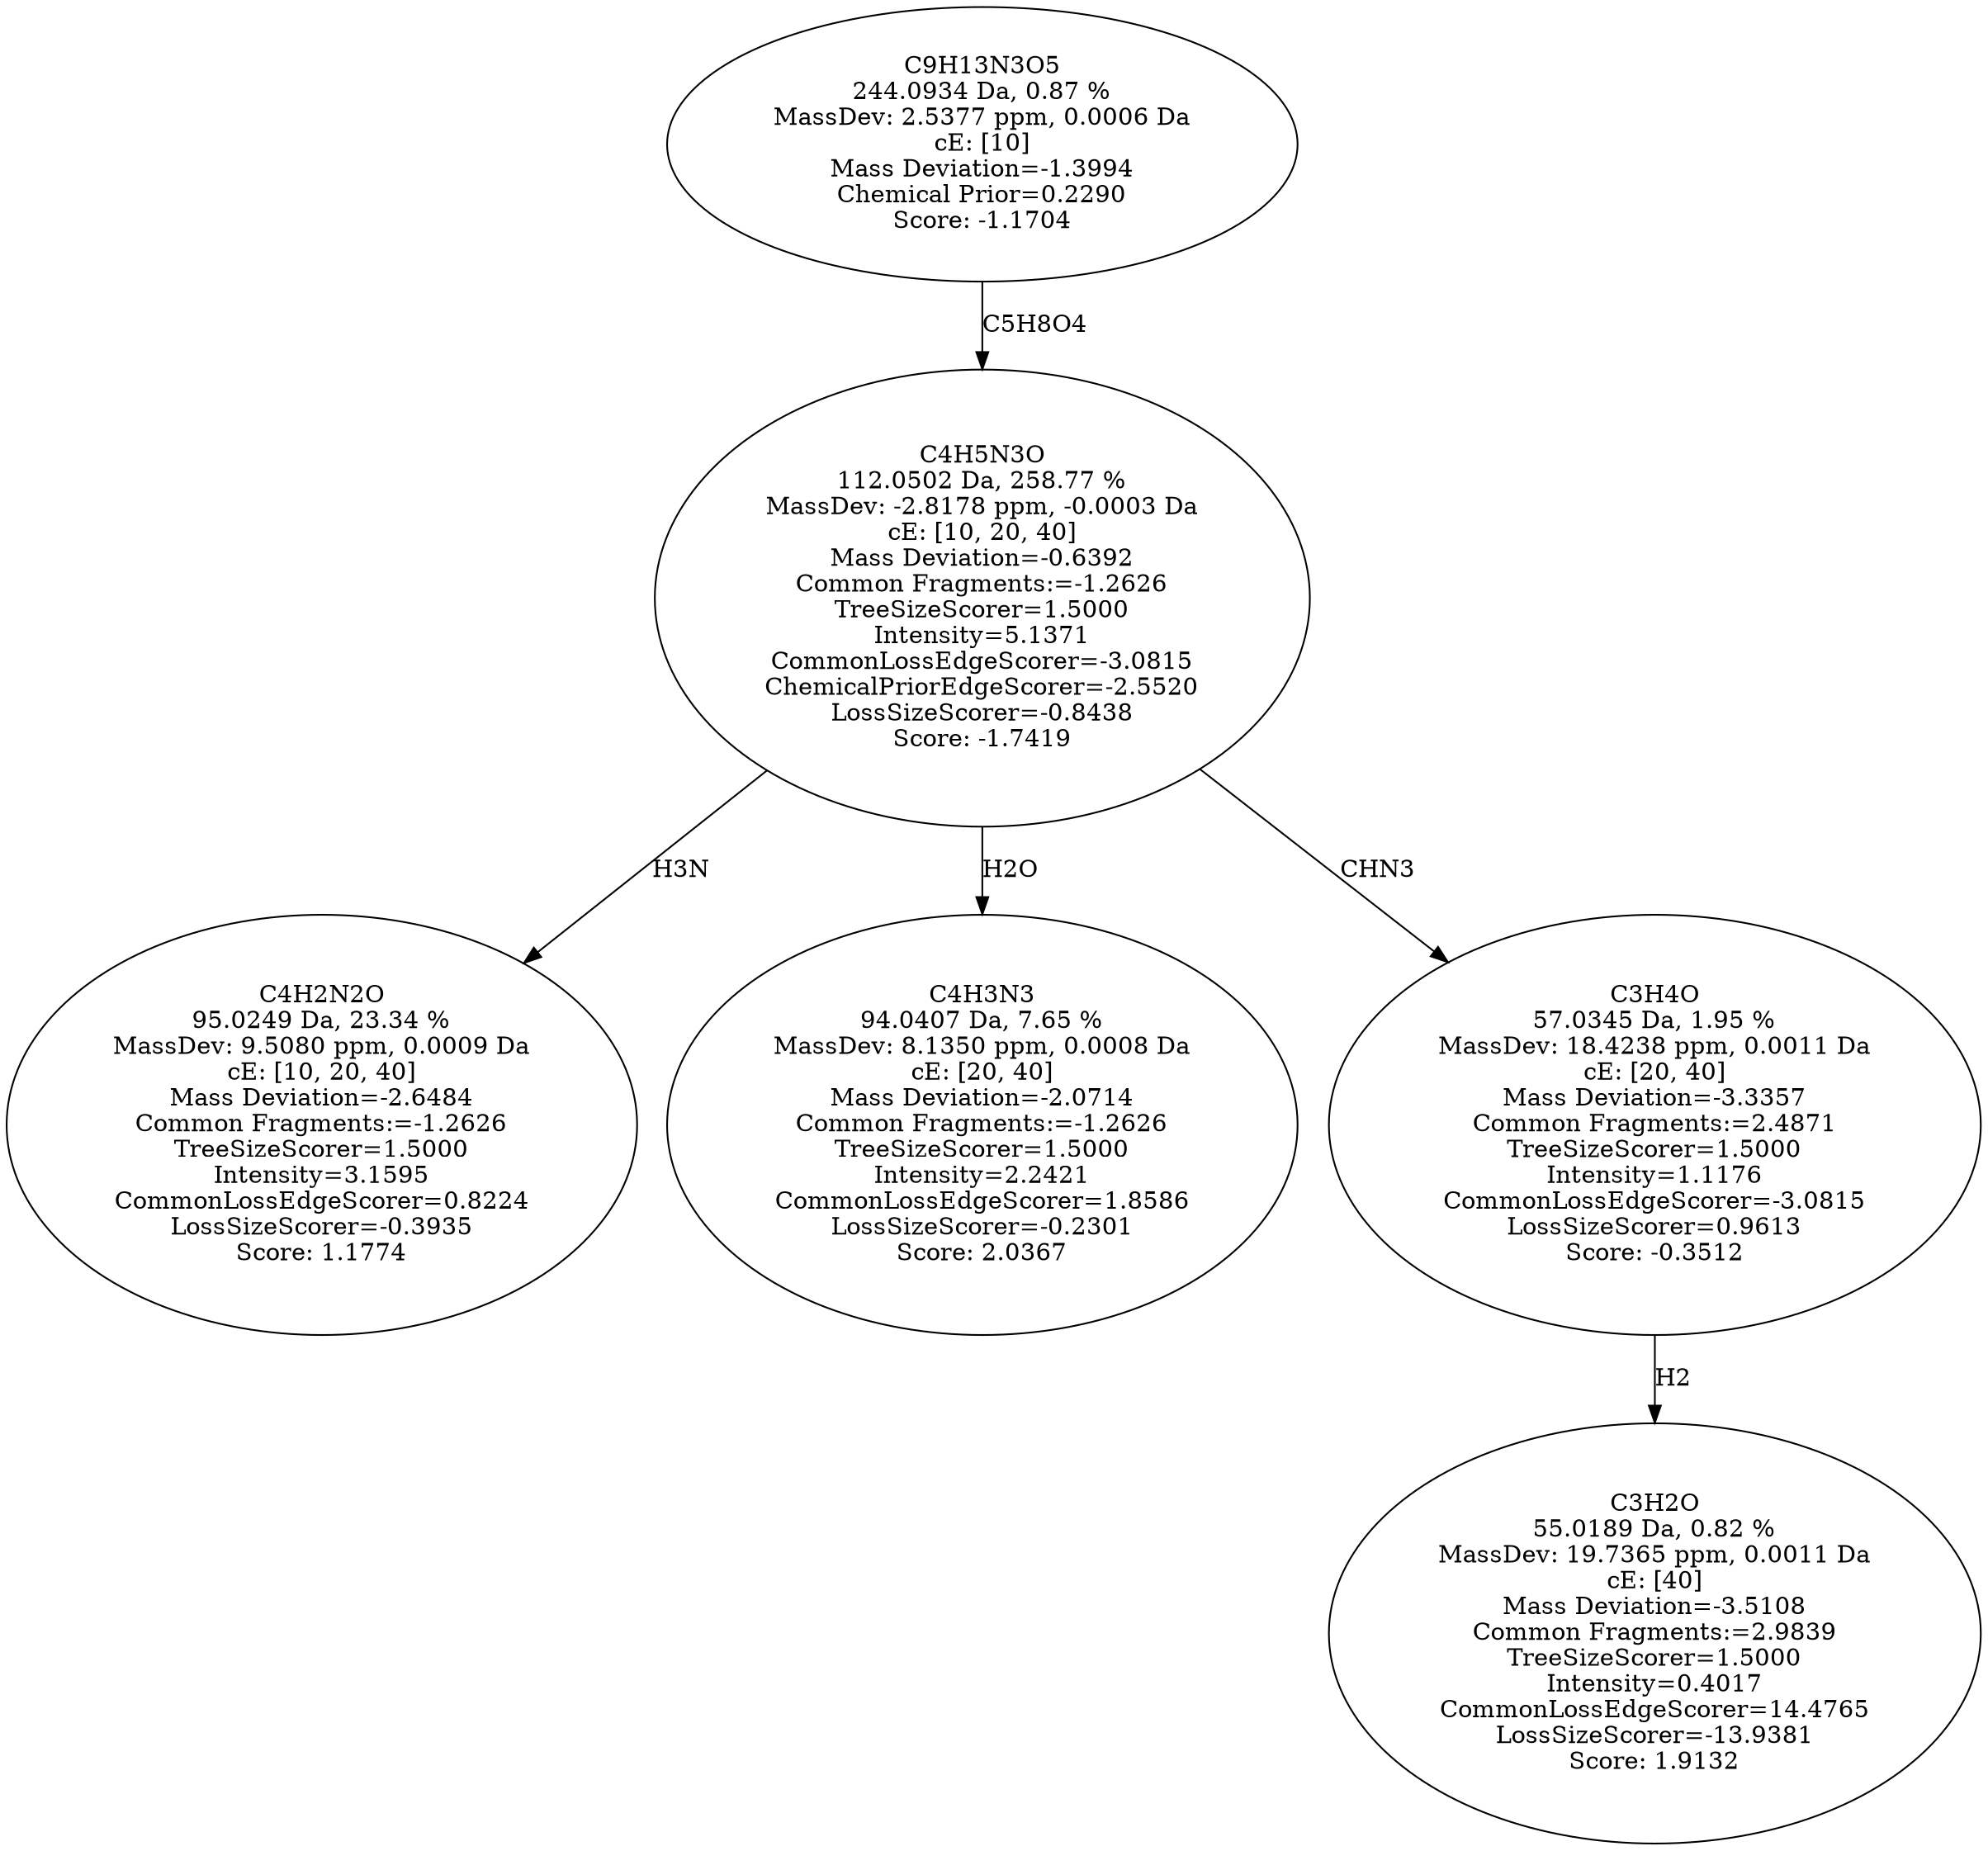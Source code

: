 strict digraph {
v1 [label="C4H2N2O\n95.0249 Da, 23.34 %\nMassDev: 9.5080 ppm, 0.0009 Da\ncE: [10, 20, 40]\nMass Deviation=-2.6484\nCommon Fragments:=-1.2626\nTreeSizeScorer=1.5000\nIntensity=3.1595\nCommonLossEdgeScorer=0.8224\nLossSizeScorer=-0.3935\nScore: 1.1774"];
v2 [label="C4H3N3\n94.0407 Da, 7.65 %\nMassDev: 8.1350 ppm, 0.0008 Da\ncE: [20, 40]\nMass Deviation=-2.0714\nCommon Fragments:=-1.2626\nTreeSizeScorer=1.5000\nIntensity=2.2421\nCommonLossEdgeScorer=1.8586\nLossSizeScorer=-0.2301\nScore: 2.0367"];
v3 [label="C3H2O\n55.0189 Da, 0.82 %\nMassDev: 19.7365 ppm, 0.0011 Da\ncE: [40]\nMass Deviation=-3.5108\nCommon Fragments:=2.9839\nTreeSizeScorer=1.5000\nIntensity=0.4017\nCommonLossEdgeScorer=14.4765\nLossSizeScorer=-13.9381\nScore: 1.9132"];
v4 [label="C3H4O\n57.0345 Da, 1.95 %\nMassDev: 18.4238 ppm, 0.0011 Da\ncE: [20, 40]\nMass Deviation=-3.3357\nCommon Fragments:=2.4871\nTreeSizeScorer=1.5000\nIntensity=1.1176\nCommonLossEdgeScorer=-3.0815\nLossSizeScorer=0.9613\nScore: -0.3512"];
v5 [label="C4H5N3O\n112.0502 Da, 258.77 %\nMassDev: -2.8178 ppm, -0.0003 Da\ncE: [10, 20, 40]\nMass Deviation=-0.6392\nCommon Fragments:=-1.2626\nTreeSizeScorer=1.5000\nIntensity=5.1371\nCommonLossEdgeScorer=-3.0815\nChemicalPriorEdgeScorer=-2.5520\nLossSizeScorer=-0.8438\nScore: -1.7419"];
v6 [label="C9H13N3O5\n244.0934 Da, 0.87 %\nMassDev: 2.5377 ppm, 0.0006 Da\ncE: [10]\nMass Deviation=-1.3994\nChemical Prior=0.2290\nScore: -1.1704"];
v5 -> v1 [label="H3N"];
v5 -> v2 [label="H2O"];
v4 -> v3 [label="H2"];
v5 -> v4 [label="CHN3"];
v6 -> v5 [label="C5H8O4"];
}